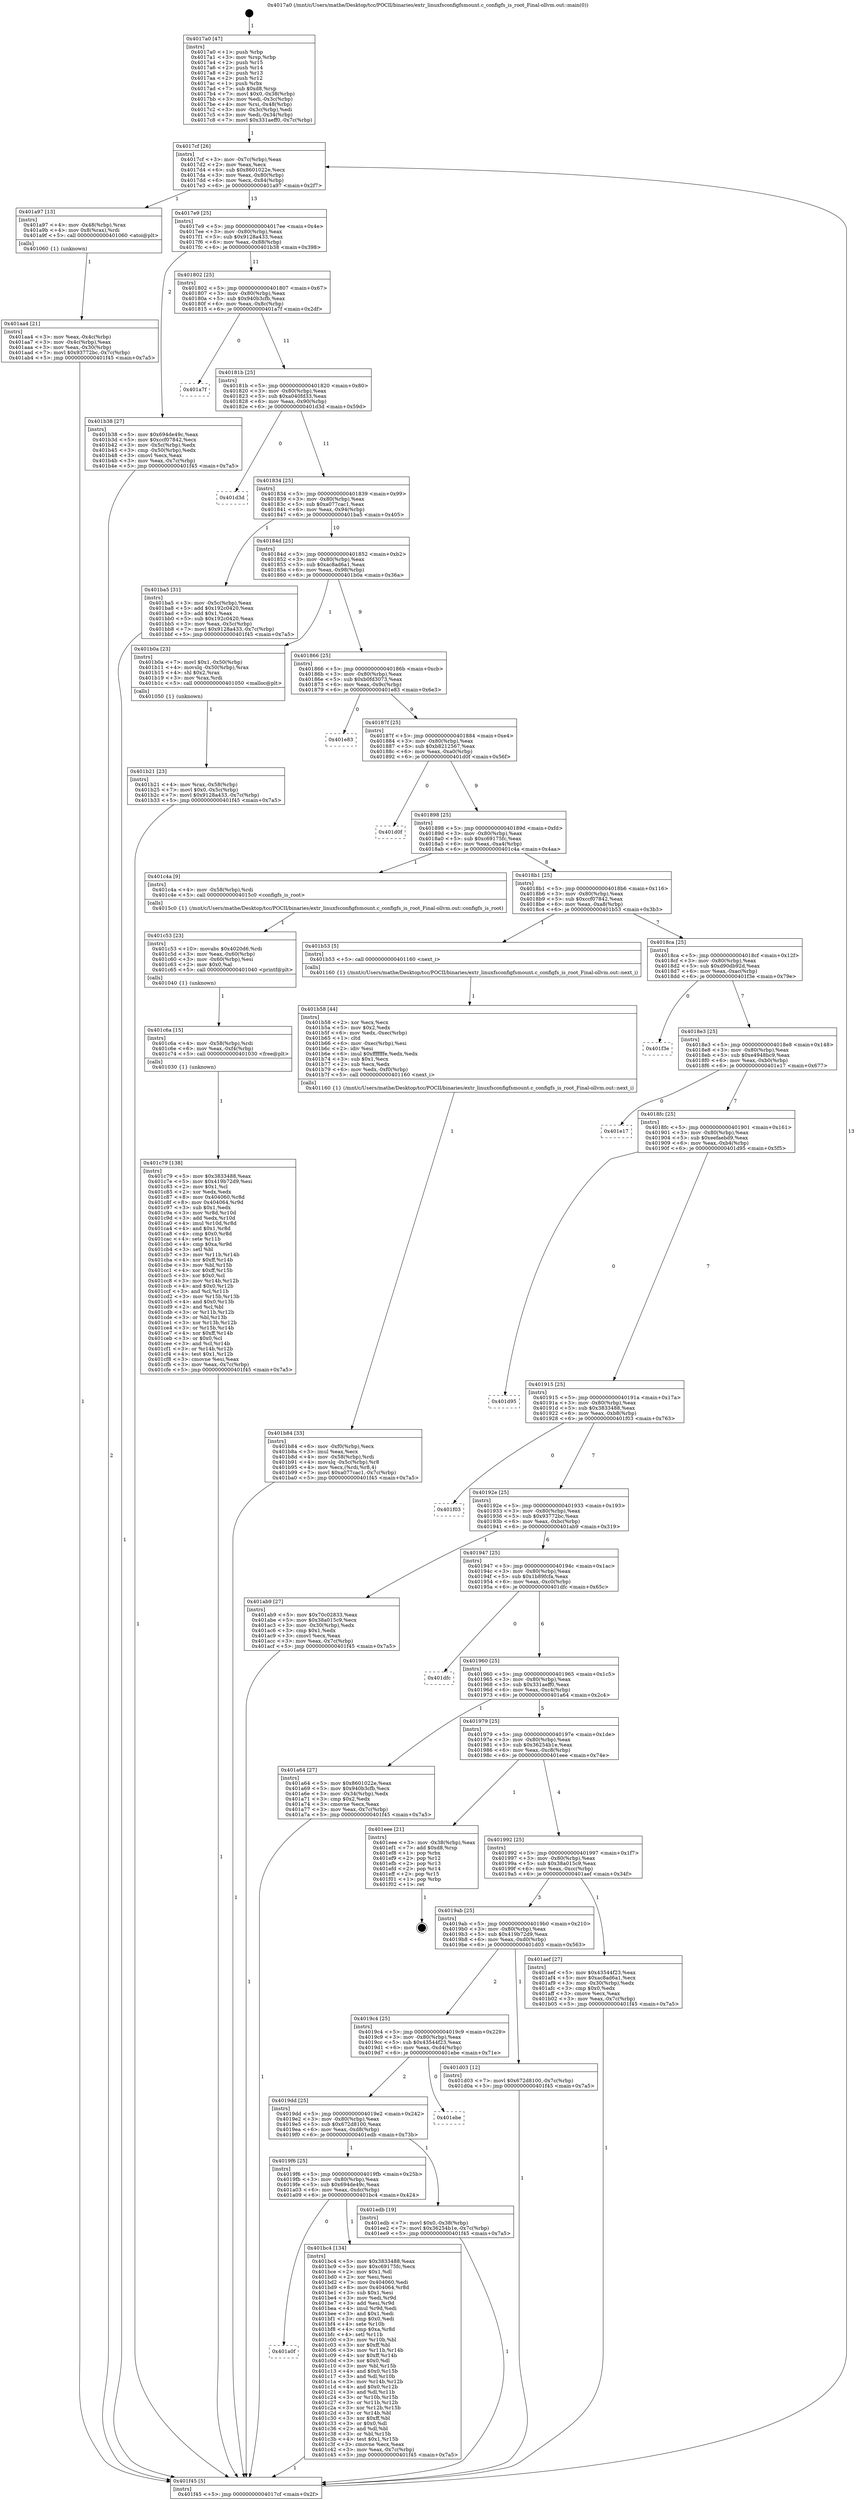 digraph "0x4017a0" {
  label = "0x4017a0 (/mnt/c/Users/mathe/Desktop/tcc/POCII/binaries/extr_linuxfsconfigfsmount.c_configfs_is_root_Final-ollvm.out::main(0))"
  labelloc = "t"
  node[shape=record]

  Entry [label="",width=0.3,height=0.3,shape=circle,fillcolor=black,style=filled]
  "0x4017cf" [label="{
     0x4017cf [26]\l
     | [instrs]\l
     &nbsp;&nbsp;0x4017cf \<+3\>: mov -0x7c(%rbp),%eax\l
     &nbsp;&nbsp;0x4017d2 \<+2\>: mov %eax,%ecx\l
     &nbsp;&nbsp;0x4017d4 \<+6\>: sub $0x8601022e,%ecx\l
     &nbsp;&nbsp;0x4017da \<+3\>: mov %eax,-0x80(%rbp)\l
     &nbsp;&nbsp;0x4017dd \<+6\>: mov %ecx,-0x84(%rbp)\l
     &nbsp;&nbsp;0x4017e3 \<+6\>: je 0000000000401a97 \<main+0x2f7\>\l
  }"]
  "0x401a97" [label="{
     0x401a97 [13]\l
     | [instrs]\l
     &nbsp;&nbsp;0x401a97 \<+4\>: mov -0x48(%rbp),%rax\l
     &nbsp;&nbsp;0x401a9b \<+4\>: mov 0x8(%rax),%rdi\l
     &nbsp;&nbsp;0x401a9f \<+5\>: call 0000000000401060 \<atoi@plt\>\l
     | [calls]\l
     &nbsp;&nbsp;0x401060 \{1\} (unknown)\l
  }"]
  "0x4017e9" [label="{
     0x4017e9 [25]\l
     | [instrs]\l
     &nbsp;&nbsp;0x4017e9 \<+5\>: jmp 00000000004017ee \<main+0x4e\>\l
     &nbsp;&nbsp;0x4017ee \<+3\>: mov -0x80(%rbp),%eax\l
     &nbsp;&nbsp;0x4017f1 \<+5\>: sub $0x9128a433,%eax\l
     &nbsp;&nbsp;0x4017f6 \<+6\>: mov %eax,-0x88(%rbp)\l
     &nbsp;&nbsp;0x4017fc \<+6\>: je 0000000000401b38 \<main+0x398\>\l
  }"]
  Exit [label="",width=0.3,height=0.3,shape=circle,fillcolor=black,style=filled,peripheries=2]
  "0x401b38" [label="{
     0x401b38 [27]\l
     | [instrs]\l
     &nbsp;&nbsp;0x401b38 \<+5\>: mov $0x694de49c,%eax\l
     &nbsp;&nbsp;0x401b3d \<+5\>: mov $0xccf07842,%ecx\l
     &nbsp;&nbsp;0x401b42 \<+3\>: mov -0x5c(%rbp),%edx\l
     &nbsp;&nbsp;0x401b45 \<+3\>: cmp -0x50(%rbp),%edx\l
     &nbsp;&nbsp;0x401b48 \<+3\>: cmovl %ecx,%eax\l
     &nbsp;&nbsp;0x401b4b \<+3\>: mov %eax,-0x7c(%rbp)\l
     &nbsp;&nbsp;0x401b4e \<+5\>: jmp 0000000000401f45 \<main+0x7a5\>\l
  }"]
  "0x401802" [label="{
     0x401802 [25]\l
     | [instrs]\l
     &nbsp;&nbsp;0x401802 \<+5\>: jmp 0000000000401807 \<main+0x67\>\l
     &nbsp;&nbsp;0x401807 \<+3\>: mov -0x80(%rbp),%eax\l
     &nbsp;&nbsp;0x40180a \<+5\>: sub $0x940b3cfb,%eax\l
     &nbsp;&nbsp;0x40180f \<+6\>: mov %eax,-0x8c(%rbp)\l
     &nbsp;&nbsp;0x401815 \<+6\>: je 0000000000401a7f \<main+0x2df\>\l
  }"]
  "0x401c79" [label="{
     0x401c79 [138]\l
     | [instrs]\l
     &nbsp;&nbsp;0x401c79 \<+5\>: mov $0x3833488,%eax\l
     &nbsp;&nbsp;0x401c7e \<+5\>: mov $0x419b72d9,%esi\l
     &nbsp;&nbsp;0x401c83 \<+2\>: mov $0x1,%cl\l
     &nbsp;&nbsp;0x401c85 \<+2\>: xor %edx,%edx\l
     &nbsp;&nbsp;0x401c87 \<+8\>: mov 0x404060,%r8d\l
     &nbsp;&nbsp;0x401c8f \<+8\>: mov 0x404064,%r9d\l
     &nbsp;&nbsp;0x401c97 \<+3\>: sub $0x1,%edx\l
     &nbsp;&nbsp;0x401c9a \<+3\>: mov %r8d,%r10d\l
     &nbsp;&nbsp;0x401c9d \<+3\>: add %edx,%r10d\l
     &nbsp;&nbsp;0x401ca0 \<+4\>: imul %r10d,%r8d\l
     &nbsp;&nbsp;0x401ca4 \<+4\>: and $0x1,%r8d\l
     &nbsp;&nbsp;0x401ca8 \<+4\>: cmp $0x0,%r8d\l
     &nbsp;&nbsp;0x401cac \<+4\>: sete %r11b\l
     &nbsp;&nbsp;0x401cb0 \<+4\>: cmp $0xa,%r9d\l
     &nbsp;&nbsp;0x401cb4 \<+3\>: setl %bl\l
     &nbsp;&nbsp;0x401cb7 \<+3\>: mov %r11b,%r14b\l
     &nbsp;&nbsp;0x401cba \<+4\>: xor $0xff,%r14b\l
     &nbsp;&nbsp;0x401cbe \<+3\>: mov %bl,%r15b\l
     &nbsp;&nbsp;0x401cc1 \<+4\>: xor $0xff,%r15b\l
     &nbsp;&nbsp;0x401cc5 \<+3\>: xor $0x0,%cl\l
     &nbsp;&nbsp;0x401cc8 \<+3\>: mov %r14b,%r12b\l
     &nbsp;&nbsp;0x401ccb \<+4\>: and $0x0,%r12b\l
     &nbsp;&nbsp;0x401ccf \<+3\>: and %cl,%r11b\l
     &nbsp;&nbsp;0x401cd2 \<+3\>: mov %r15b,%r13b\l
     &nbsp;&nbsp;0x401cd5 \<+4\>: and $0x0,%r13b\l
     &nbsp;&nbsp;0x401cd9 \<+2\>: and %cl,%bl\l
     &nbsp;&nbsp;0x401cdb \<+3\>: or %r11b,%r12b\l
     &nbsp;&nbsp;0x401cde \<+3\>: or %bl,%r13b\l
     &nbsp;&nbsp;0x401ce1 \<+3\>: xor %r13b,%r12b\l
     &nbsp;&nbsp;0x401ce4 \<+3\>: or %r15b,%r14b\l
     &nbsp;&nbsp;0x401ce7 \<+4\>: xor $0xff,%r14b\l
     &nbsp;&nbsp;0x401ceb \<+3\>: or $0x0,%cl\l
     &nbsp;&nbsp;0x401cee \<+3\>: and %cl,%r14b\l
     &nbsp;&nbsp;0x401cf1 \<+3\>: or %r14b,%r12b\l
     &nbsp;&nbsp;0x401cf4 \<+4\>: test $0x1,%r12b\l
     &nbsp;&nbsp;0x401cf8 \<+3\>: cmovne %esi,%eax\l
     &nbsp;&nbsp;0x401cfb \<+3\>: mov %eax,-0x7c(%rbp)\l
     &nbsp;&nbsp;0x401cfe \<+5\>: jmp 0000000000401f45 \<main+0x7a5\>\l
  }"]
  "0x401a7f" [label="{
     0x401a7f\l
  }", style=dashed]
  "0x40181b" [label="{
     0x40181b [25]\l
     | [instrs]\l
     &nbsp;&nbsp;0x40181b \<+5\>: jmp 0000000000401820 \<main+0x80\>\l
     &nbsp;&nbsp;0x401820 \<+3\>: mov -0x80(%rbp),%eax\l
     &nbsp;&nbsp;0x401823 \<+5\>: sub $0xa040fd33,%eax\l
     &nbsp;&nbsp;0x401828 \<+6\>: mov %eax,-0x90(%rbp)\l
     &nbsp;&nbsp;0x40182e \<+6\>: je 0000000000401d3d \<main+0x59d\>\l
  }"]
  "0x401c6a" [label="{
     0x401c6a [15]\l
     | [instrs]\l
     &nbsp;&nbsp;0x401c6a \<+4\>: mov -0x58(%rbp),%rdi\l
     &nbsp;&nbsp;0x401c6e \<+6\>: mov %eax,-0xf4(%rbp)\l
     &nbsp;&nbsp;0x401c74 \<+5\>: call 0000000000401030 \<free@plt\>\l
     | [calls]\l
     &nbsp;&nbsp;0x401030 \{1\} (unknown)\l
  }"]
  "0x401d3d" [label="{
     0x401d3d\l
  }", style=dashed]
  "0x401834" [label="{
     0x401834 [25]\l
     | [instrs]\l
     &nbsp;&nbsp;0x401834 \<+5\>: jmp 0000000000401839 \<main+0x99\>\l
     &nbsp;&nbsp;0x401839 \<+3\>: mov -0x80(%rbp),%eax\l
     &nbsp;&nbsp;0x40183c \<+5\>: sub $0xa077cac1,%eax\l
     &nbsp;&nbsp;0x401841 \<+6\>: mov %eax,-0x94(%rbp)\l
     &nbsp;&nbsp;0x401847 \<+6\>: je 0000000000401ba5 \<main+0x405\>\l
  }"]
  "0x401c53" [label="{
     0x401c53 [23]\l
     | [instrs]\l
     &nbsp;&nbsp;0x401c53 \<+10\>: movabs $0x4020d6,%rdi\l
     &nbsp;&nbsp;0x401c5d \<+3\>: mov %eax,-0x60(%rbp)\l
     &nbsp;&nbsp;0x401c60 \<+3\>: mov -0x60(%rbp),%esi\l
     &nbsp;&nbsp;0x401c63 \<+2\>: mov $0x0,%al\l
     &nbsp;&nbsp;0x401c65 \<+5\>: call 0000000000401040 \<printf@plt\>\l
     | [calls]\l
     &nbsp;&nbsp;0x401040 \{1\} (unknown)\l
  }"]
  "0x401ba5" [label="{
     0x401ba5 [31]\l
     | [instrs]\l
     &nbsp;&nbsp;0x401ba5 \<+3\>: mov -0x5c(%rbp),%eax\l
     &nbsp;&nbsp;0x401ba8 \<+5\>: add $0x192c0420,%eax\l
     &nbsp;&nbsp;0x401bad \<+3\>: add $0x1,%eax\l
     &nbsp;&nbsp;0x401bb0 \<+5\>: sub $0x192c0420,%eax\l
     &nbsp;&nbsp;0x401bb5 \<+3\>: mov %eax,-0x5c(%rbp)\l
     &nbsp;&nbsp;0x401bb8 \<+7\>: movl $0x9128a433,-0x7c(%rbp)\l
     &nbsp;&nbsp;0x401bbf \<+5\>: jmp 0000000000401f45 \<main+0x7a5\>\l
  }"]
  "0x40184d" [label="{
     0x40184d [25]\l
     | [instrs]\l
     &nbsp;&nbsp;0x40184d \<+5\>: jmp 0000000000401852 \<main+0xb2\>\l
     &nbsp;&nbsp;0x401852 \<+3\>: mov -0x80(%rbp),%eax\l
     &nbsp;&nbsp;0x401855 \<+5\>: sub $0xac8ad6a1,%eax\l
     &nbsp;&nbsp;0x40185a \<+6\>: mov %eax,-0x98(%rbp)\l
     &nbsp;&nbsp;0x401860 \<+6\>: je 0000000000401b0a \<main+0x36a\>\l
  }"]
  "0x401a0f" [label="{
     0x401a0f\l
  }", style=dashed]
  "0x401b0a" [label="{
     0x401b0a [23]\l
     | [instrs]\l
     &nbsp;&nbsp;0x401b0a \<+7\>: movl $0x1,-0x50(%rbp)\l
     &nbsp;&nbsp;0x401b11 \<+4\>: movslq -0x50(%rbp),%rax\l
     &nbsp;&nbsp;0x401b15 \<+4\>: shl $0x2,%rax\l
     &nbsp;&nbsp;0x401b19 \<+3\>: mov %rax,%rdi\l
     &nbsp;&nbsp;0x401b1c \<+5\>: call 0000000000401050 \<malloc@plt\>\l
     | [calls]\l
     &nbsp;&nbsp;0x401050 \{1\} (unknown)\l
  }"]
  "0x401866" [label="{
     0x401866 [25]\l
     | [instrs]\l
     &nbsp;&nbsp;0x401866 \<+5\>: jmp 000000000040186b \<main+0xcb\>\l
     &nbsp;&nbsp;0x40186b \<+3\>: mov -0x80(%rbp),%eax\l
     &nbsp;&nbsp;0x40186e \<+5\>: sub $0xb0fd3073,%eax\l
     &nbsp;&nbsp;0x401873 \<+6\>: mov %eax,-0x9c(%rbp)\l
     &nbsp;&nbsp;0x401879 \<+6\>: je 0000000000401e83 \<main+0x6e3\>\l
  }"]
  "0x401bc4" [label="{
     0x401bc4 [134]\l
     | [instrs]\l
     &nbsp;&nbsp;0x401bc4 \<+5\>: mov $0x3833488,%eax\l
     &nbsp;&nbsp;0x401bc9 \<+5\>: mov $0xc69175fc,%ecx\l
     &nbsp;&nbsp;0x401bce \<+2\>: mov $0x1,%dl\l
     &nbsp;&nbsp;0x401bd0 \<+2\>: xor %esi,%esi\l
     &nbsp;&nbsp;0x401bd2 \<+7\>: mov 0x404060,%edi\l
     &nbsp;&nbsp;0x401bd9 \<+8\>: mov 0x404064,%r8d\l
     &nbsp;&nbsp;0x401be1 \<+3\>: sub $0x1,%esi\l
     &nbsp;&nbsp;0x401be4 \<+3\>: mov %edi,%r9d\l
     &nbsp;&nbsp;0x401be7 \<+3\>: add %esi,%r9d\l
     &nbsp;&nbsp;0x401bea \<+4\>: imul %r9d,%edi\l
     &nbsp;&nbsp;0x401bee \<+3\>: and $0x1,%edi\l
     &nbsp;&nbsp;0x401bf1 \<+3\>: cmp $0x0,%edi\l
     &nbsp;&nbsp;0x401bf4 \<+4\>: sete %r10b\l
     &nbsp;&nbsp;0x401bf8 \<+4\>: cmp $0xa,%r8d\l
     &nbsp;&nbsp;0x401bfc \<+4\>: setl %r11b\l
     &nbsp;&nbsp;0x401c00 \<+3\>: mov %r10b,%bl\l
     &nbsp;&nbsp;0x401c03 \<+3\>: xor $0xff,%bl\l
     &nbsp;&nbsp;0x401c06 \<+3\>: mov %r11b,%r14b\l
     &nbsp;&nbsp;0x401c09 \<+4\>: xor $0xff,%r14b\l
     &nbsp;&nbsp;0x401c0d \<+3\>: xor $0x0,%dl\l
     &nbsp;&nbsp;0x401c10 \<+3\>: mov %bl,%r15b\l
     &nbsp;&nbsp;0x401c13 \<+4\>: and $0x0,%r15b\l
     &nbsp;&nbsp;0x401c17 \<+3\>: and %dl,%r10b\l
     &nbsp;&nbsp;0x401c1a \<+3\>: mov %r14b,%r12b\l
     &nbsp;&nbsp;0x401c1d \<+4\>: and $0x0,%r12b\l
     &nbsp;&nbsp;0x401c21 \<+3\>: and %dl,%r11b\l
     &nbsp;&nbsp;0x401c24 \<+3\>: or %r10b,%r15b\l
     &nbsp;&nbsp;0x401c27 \<+3\>: or %r11b,%r12b\l
     &nbsp;&nbsp;0x401c2a \<+3\>: xor %r12b,%r15b\l
     &nbsp;&nbsp;0x401c2d \<+3\>: or %r14b,%bl\l
     &nbsp;&nbsp;0x401c30 \<+3\>: xor $0xff,%bl\l
     &nbsp;&nbsp;0x401c33 \<+3\>: or $0x0,%dl\l
     &nbsp;&nbsp;0x401c36 \<+2\>: and %dl,%bl\l
     &nbsp;&nbsp;0x401c38 \<+3\>: or %bl,%r15b\l
     &nbsp;&nbsp;0x401c3b \<+4\>: test $0x1,%r15b\l
     &nbsp;&nbsp;0x401c3f \<+3\>: cmovne %ecx,%eax\l
     &nbsp;&nbsp;0x401c42 \<+3\>: mov %eax,-0x7c(%rbp)\l
     &nbsp;&nbsp;0x401c45 \<+5\>: jmp 0000000000401f45 \<main+0x7a5\>\l
  }"]
  "0x401e83" [label="{
     0x401e83\l
  }", style=dashed]
  "0x40187f" [label="{
     0x40187f [25]\l
     | [instrs]\l
     &nbsp;&nbsp;0x40187f \<+5\>: jmp 0000000000401884 \<main+0xe4\>\l
     &nbsp;&nbsp;0x401884 \<+3\>: mov -0x80(%rbp),%eax\l
     &nbsp;&nbsp;0x401887 \<+5\>: sub $0xb8212567,%eax\l
     &nbsp;&nbsp;0x40188c \<+6\>: mov %eax,-0xa0(%rbp)\l
     &nbsp;&nbsp;0x401892 \<+6\>: je 0000000000401d0f \<main+0x56f\>\l
  }"]
  "0x4019f6" [label="{
     0x4019f6 [25]\l
     | [instrs]\l
     &nbsp;&nbsp;0x4019f6 \<+5\>: jmp 00000000004019fb \<main+0x25b\>\l
     &nbsp;&nbsp;0x4019fb \<+3\>: mov -0x80(%rbp),%eax\l
     &nbsp;&nbsp;0x4019fe \<+5\>: sub $0x694de49c,%eax\l
     &nbsp;&nbsp;0x401a03 \<+6\>: mov %eax,-0xdc(%rbp)\l
     &nbsp;&nbsp;0x401a09 \<+6\>: je 0000000000401bc4 \<main+0x424\>\l
  }"]
  "0x401d0f" [label="{
     0x401d0f\l
  }", style=dashed]
  "0x401898" [label="{
     0x401898 [25]\l
     | [instrs]\l
     &nbsp;&nbsp;0x401898 \<+5\>: jmp 000000000040189d \<main+0xfd\>\l
     &nbsp;&nbsp;0x40189d \<+3\>: mov -0x80(%rbp),%eax\l
     &nbsp;&nbsp;0x4018a0 \<+5\>: sub $0xc69175fc,%eax\l
     &nbsp;&nbsp;0x4018a5 \<+6\>: mov %eax,-0xa4(%rbp)\l
     &nbsp;&nbsp;0x4018ab \<+6\>: je 0000000000401c4a \<main+0x4aa\>\l
  }"]
  "0x401edb" [label="{
     0x401edb [19]\l
     | [instrs]\l
     &nbsp;&nbsp;0x401edb \<+7\>: movl $0x0,-0x38(%rbp)\l
     &nbsp;&nbsp;0x401ee2 \<+7\>: movl $0x36254b1e,-0x7c(%rbp)\l
     &nbsp;&nbsp;0x401ee9 \<+5\>: jmp 0000000000401f45 \<main+0x7a5\>\l
  }"]
  "0x401c4a" [label="{
     0x401c4a [9]\l
     | [instrs]\l
     &nbsp;&nbsp;0x401c4a \<+4\>: mov -0x58(%rbp),%rdi\l
     &nbsp;&nbsp;0x401c4e \<+5\>: call 00000000004015c0 \<configfs_is_root\>\l
     | [calls]\l
     &nbsp;&nbsp;0x4015c0 \{1\} (/mnt/c/Users/mathe/Desktop/tcc/POCII/binaries/extr_linuxfsconfigfsmount.c_configfs_is_root_Final-ollvm.out::configfs_is_root)\l
  }"]
  "0x4018b1" [label="{
     0x4018b1 [25]\l
     | [instrs]\l
     &nbsp;&nbsp;0x4018b1 \<+5\>: jmp 00000000004018b6 \<main+0x116\>\l
     &nbsp;&nbsp;0x4018b6 \<+3\>: mov -0x80(%rbp),%eax\l
     &nbsp;&nbsp;0x4018b9 \<+5\>: sub $0xccf07842,%eax\l
     &nbsp;&nbsp;0x4018be \<+6\>: mov %eax,-0xa8(%rbp)\l
     &nbsp;&nbsp;0x4018c4 \<+6\>: je 0000000000401b53 \<main+0x3b3\>\l
  }"]
  "0x4019dd" [label="{
     0x4019dd [25]\l
     | [instrs]\l
     &nbsp;&nbsp;0x4019dd \<+5\>: jmp 00000000004019e2 \<main+0x242\>\l
     &nbsp;&nbsp;0x4019e2 \<+3\>: mov -0x80(%rbp),%eax\l
     &nbsp;&nbsp;0x4019e5 \<+5\>: sub $0x672d8100,%eax\l
     &nbsp;&nbsp;0x4019ea \<+6\>: mov %eax,-0xd8(%rbp)\l
     &nbsp;&nbsp;0x4019f0 \<+6\>: je 0000000000401edb \<main+0x73b\>\l
  }"]
  "0x401b53" [label="{
     0x401b53 [5]\l
     | [instrs]\l
     &nbsp;&nbsp;0x401b53 \<+5\>: call 0000000000401160 \<next_i\>\l
     | [calls]\l
     &nbsp;&nbsp;0x401160 \{1\} (/mnt/c/Users/mathe/Desktop/tcc/POCII/binaries/extr_linuxfsconfigfsmount.c_configfs_is_root_Final-ollvm.out::next_i)\l
  }"]
  "0x4018ca" [label="{
     0x4018ca [25]\l
     | [instrs]\l
     &nbsp;&nbsp;0x4018ca \<+5\>: jmp 00000000004018cf \<main+0x12f\>\l
     &nbsp;&nbsp;0x4018cf \<+3\>: mov -0x80(%rbp),%eax\l
     &nbsp;&nbsp;0x4018d2 \<+5\>: sub $0xd90db92d,%eax\l
     &nbsp;&nbsp;0x4018d7 \<+6\>: mov %eax,-0xac(%rbp)\l
     &nbsp;&nbsp;0x4018dd \<+6\>: je 0000000000401f3e \<main+0x79e\>\l
  }"]
  "0x401ebe" [label="{
     0x401ebe\l
  }", style=dashed]
  "0x401f3e" [label="{
     0x401f3e\l
  }", style=dashed]
  "0x4018e3" [label="{
     0x4018e3 [25]\l
     | [instrs]\l
     &nbsp;&nbsp;0x4018e3 \<+5\>: jmp 00000000004018e8 \<main+0x148\>\l
     &nbsp;&nbsp;0x4018e8 \<+3\>: mov -0x80(%rbp),%eax\l
     &nbsp;&nbsp;0x4018eb \<+5\>: sub $0xe4948bc9,%eax\l
     &nbsp;&nbsp;0x4018f0 \<+6\>: mov %eax,-0xb0(%rbp)\l
     &nbsp;&nbsp;0x4018f6 \<+6\>: je 0000000000401e17 \<main+0x677\>\l
  }"]
  "0x4019c4" [label="{
     0x4019c4 [25]\l
     | [instrs]\l
     &nbsp;&nbsp;0x4019c4 \<+5\>: jmp 00000000004019c9 \<main+0x229\>\l
     &nbsp;&nbsp;0x4019c9 \<+3\>: mov -0x80(%rbp),%eax\l
     &nbsp;&nbsp;0x4019cc \<+5\>: sub $0x43544f23,%eax\l
     &nbsp;&nbsp;0x4019d1 \<+6\>: mov %eax,-0xd4(%rbp)\l
     &nbsp;&nbsp;0x4019d7 \<+6\>: je 0000000000401ebe \<main+0x71e\>\l
  }"]
  "0x401e17" [label="{
     0x401e17\l
  }", style=dashed]
  "0x4018fc" [label="{
     0x4018fc [25]\l
     | [instrs]\l
     &nbsp;&nbsp;0x4018fc \<+5\>: jmp 0000000000401901 \<main+0x161\>\l
     &nbsp;&nbsp;0x401901 \<+3\>: mov -0x80(%rbp),%eax\l
     &nbsp;&nbsp;0x401904 \<+5\>: sub $0xeefaebd9,%eax\l
     &nbsp;&nbsp;0x401909 \<+6\>: mov %eax,-0xb4(%rbp)\l
     &nbsp;&nbsp;0x40190f \<+6\>: je 0000000000401d95 \<main+0x5f5\>\l
  }"]
  "0x401d03" [label="{
     0x401d03 [12]\l
     | [instrs]\l
     &nbsp;&nbsp;0x401d03 \<+7\>: movl $0x672d8100,-0x7c(%rbp)\l
     &nbsp;&nbsp;0x401d0a \<+5\>: jmp 0000000000401f45 \<main+0x7a5\>\l
  }"]
  "0x401d95" [label="{
     0x401d95\l
  }", style=dashed]
  "0x401915" [label="{
     0x401915 [25]\l
     | [instrs]\l
     &nbsp;&nbsp;0x401915 \<+5\>: jmp 000000000040191a \<main+0x17a\>\l
     &nbsp;&nbsp;0x40191a \<+3\>: mov -0x80(%rbp),%eax\l
     &nbsp;&nbsp;0x40191d \<+5\>: sub $0x3833488,%eax\l
     &nbsp;&nbsp;0x401922 \<+6\>: mov %eax,-0xb8(%rbp)\l
     &nbsp;&nbsp;0x401928 \<+6\>: je 0000000000401f03 \<main+0x763\>\l
  }"]
  "0x401b84" [label="{
     0x401b84 [33]\l
     | [instrs]\l
     &nbsp;&nbsp;0x401b84 \<+6\>: mov -0xf0(%rbp),%ecx\l
     &nbsp;&nbsp;0x401b8a \<+3\>: imul %eax,%ecx\l
     &nbsp;&nbsp;0x401b8d \<+4\>: mov -0x58(%rbp),%rdi\l
     &nbsp;&nbsp;0x401b91 \<+4\>: movslq -0x5c(%rbp),%r8\l
     &nbsp;&nbsp;0x401b95 \<+4\>: mov %ecx,(%rdi,%r8,4)\l
     &nbsp;&nbsp;0x401b99 \<+7\>: movl $0xa077cac1,-0x7c(%rbp)\l
     &nbsp;&nbsp;0x401ba0 \<+5\>: jmp 0000000000401f45 \<main+0x7a5\>\l
  }"]
  "0x401f03" [label="{
     0x401f03\l
  }", style=dashed]
  "0x40192e" [label="{
     0x40192e [25]\l
     | [instrs]\l
     &nbsp;&nbsp;0x40192e \<+5\>: jmp 0000000000401933 \<main+0x193\>\l
     &nbsp;&nbsp;0x401933 \<+3\>: mov -0x80(%rbp),%eax\l
     &nbsp;&nbsp;0x401936 \<+5\>: sub $0x93772bc,%eax\l
     &nbsp;&nbsp;0x40193b \<+6\>: mov %eax,-0xbc(%rbp)\l
     &nbsp;&nbsp;0x401941 \<+6\>: je 0000000000401ab9 \<main+0x319\>\l
  }"]
  "0x401b58" [label="{
     0x401b58 [44]\l
     | [instrs]\l
     &nbsp;&nbsp;0x401b58 \<+2\>: xor %ecx,%ecx\l
     &nbsp;&nbsp;0x401b5a \<+5\>: mov $0x2,%edx\l
     &nbsp;&nbsp;0x401b5f \<+6\>: mov %edx,-0xec(%rbp)\l
     &nbsp;&nbsp;0x401b65 \<+1\>: cltd\l
     &nbsp;&nbsp;0x401b66 \<+6\>: mov -0xec(%rbp),%esi\l
     &nbsp;&nbsp;0x401b6c \<+2\>: idiv %esi\l
     &nbsp;&nbsp;0x401b6e \<+6\>: imul $0xfffffffe,%edx,%edx\l
     &nbsp;&nbsp;0x401b74 \<+3\>: sub $0x1,%ecx\l
     &nbsp;&nbsp;0x401b77 \<+2\>: sub %ecx,%edx\l
     &nbsp;&nbsp;0x401b79 \<+6\>: mov %edx,-0xf0(%rbp)\l
     &nbsp;&nbsp;0x401b7f \<+5\>: call 0000000000401160 \<next_i\>\l
     | [calls]\l
     &nbsp;&nbsp;0x401160 \{1\} (/mnt/c/Users/mathe/Desktop/tcc/POCII/binaries/extr_linuxfsconfigfsmount.c_configfs_is_root_Final-ollvm.out::next_i)\l
  }"]
  "0x401ab9" [label="{
     0x401ab9 [27]\l
     | [instrs]\l
     &nbsp;&nbsp;0x401ab9 \<+5\>: mov $0x70c02833,%eax\l
     &nbsp;&nbsp;0x401abe \<+5\>: mov $0x38a015c9,%ecx\l
     &nbsp;&nbsp;0x401ac3 \<+3\>: mov -0x30(%rbp),%edx\l
     &nbsp;&nbsp;0x401ac6 \<+3\>: cmp $0x1,%edx\l
     &nbsp;&nbsp;0x401ac9 \<+3\>: cmovl %ecx,%eax\l
     &nbsp;&nbsp;0x401acc \<+3\>: mov %eax,-0x7c(%rbp)\l
     &nbsp;&nbsp;0x401acf \<+5\>: jmp 0000000000401f45 \<main+0x7a5\>\l
  }"]
  "0x401947" [label="{
     0x401947 [25]\l
     | [instrs]\l
     &nbsp;&nbsp;0x401947 \<+5\>: jmp 000000000040194c \<main+0x1ac\>\l
     &nbsp;&nbsp;0x40194c \<+3\>: mov -0x80(%rbp),%eax\l
     &nbsp;&nbsp;0x40194f \<+5\>: sub $0x1b89fcfa,%eax\l
     &nbsp;&nbsp;0x401954 \<+6\>: mov %eax,-0xc0(%rbp)\l
     &nbsp;&nbsp;0x40195a \<+6\>: je 0000000000401dfc \<main+0x65c\>\l
  }"]
  "0x401b21" [label="{
     0x401b21 [23]\l
     | [instrs]\l
     &nbsp;&nbsp;0x401b21 \<+4\>: mov %rax,-0x58(%rbp)\l
     &nbsp;&nbsp;0x401b25 \<+7\>: movl $0x0,-0x5c(%rbp)\l
     &nbsp;&nbsp;0x401b2c \<+7\>: movl $0x9128a433,-0x7c(%rbp)\l
     &nbsp;&nbsp;0x401b33 \<+5\>: jmp 0000000000401f45 \<main+0x7a5\>\l
  }"]
  "0x401dfc" [label="{
     0x401dfc\l
  }", style=dashed]
  "0x401960" [label="{
     0x401960 [25]\l
     | [instrs]\l
     &nbsp;&nbsp;0x401960 \<+5\>: jmp 0000000000401965 \<main+0x1c5\>\l
     &nbsp;&nbsp;0x401965 \<+3\>: mov -0x80(%rbp),%eax\l
     &nbsp;&nbsp;0x401968 \<+5\>: sub $0x331aeff0,%eax\l
     &nbsp;&nbsp;0x40196d \<+6\>: mov %eax,-0xc4(%rbp)\l
     &nbsp;&nbsp;0x401973 \<+6\>: je 0000000000401a64 \<main+0x2c4\>\l
  }"]
  "0x4019ab" [label="{
     0x4019ab [25]\l
     | [instrs]\l
     &nbsp;&nbsp;0x4019ab \<+5\>: jmp 00000000004019b0 \<main+0x210\>\l
     &nbsp;&nbsp;0x4019b0 \<+3\>: mov -0x80(%rbp),%eax\l
     &nbsp;&nbsp;0x4019b3 \<+5\>: sub $0x419b72d9,%eax\l
     &nbsp;&nbsp;0x4019b8 \<+6\>: mov %eax,-0xd0(%rbp)\l
     &nbsp;&nbsp;0x4019be \<+6\>: je 0000000000401d03 \<main+0x563\>\l
  }"]
  "0x401a64" [label="{
     0x401a64 [27]\l
     | [instrs]\l
     &nbsp;&nbsp;0x401a64 \<+5\>: mov $0x8601022e,%eax\l
     &nbsp;&nbsp;0x401a69 \<+5\>: mov $0x940b3cfb,%ecx\l
     &nbsp;&nbsp;0x401a6e \<+3\>: mov -0x34(%rbp),%edx\l
     &nbsp;&nbsp;0x401a71 \<+3\>: cmp $0x2,%edx\l
     &nbsp;&nbsp;0x401a74 \<+3\>: cmovne %ecx,%eax\l
     &nbsp;&nbsp;0x401a77 \<+3\>: mov %eax,-0x7c(%rbp)\l
     &nbsp;&nbsp;0x401a7a \<+5\>: jmp 0000000000401f45 \<main+0x7a5\>\l
  }"]
  "0x401979" [label="{
     0x401979 [25]\l
     | [instrs]\l
     &nbsp;&nbsp;0x401979 \<+5\>: jmp 000000000040197e \<main+0x1de\>\l
     &nbsp;&nbsp;0x40197e \<+3\>: mov -0x80(%rbp),%eax\l
     &nbsp;&nbsp;0x401981 \<+5\>: sub $0x36254b1e,%eax\l
     &nbsp;&nbsp;0x401986 \<+6\>: mov %eax,-0xc8(%rbp)\l
     &nbsp;&nbsp;0x40198c \<+6\>: je 0000000000401eee \<main+0x74e\>\l
  }"]
  "0x401f45" [label="{
     0x401f45 [5]\l
     | [instrs]\l
     &nbsp;&nbsp;0x401f45 \<+5\>: jmp 00000000004017cf \<main+0x2f\>\l
  }"]
  "0x4017a0" [label="{
     0x4017a0 [47]\l
     | [instrs]\l
     &nbsp;&nbsp;0x4017a0 \<+1\>: push %rbp\l
     &nbsp;&nbsp;0x4017a1 \<+3\>: mov %rsp,%rbp\l
     &nbsp;&nbsp;0x4017a4 \<+2\>: push %r15\l
     &nbsp;&nbsp;0x4017a6 \<+2\>: push %r14\l
     &nbsp;&nbsp;0x4017a8 \<+2\>: push %r13\l
     &nbsp;&nbsp;0x4017aa \<+2\>: push %r12\l
     &nbsp;&nbsp;0x4017ac \<+1\>: push %rbx\l
     &nbsp;&nbsp;0x4017ad \<+7\>: sub $0xd8,%rsp\l
     &nbsp;&nbsp;0x4017b4 \<+7\>: movl $0x0,-0x38(%rbp)\l
     &nbsp;&nbsp;0x4017bb \<+3\>: mov %edi,-0x3c(%rbp)\l
     &nbsp;&nbsp;0x4017be \<+4\>: mov %rsi,-0x48(%rbp)\l
     &nbsp;&nbsp;0x4017c2 \<+3\>: mov -0x3c(%rbp),%edi\l
     &nbsp;&nbsp;0x4017c5 \<+3\>: mov %edi,-0x34(%rbp)\l
     &nbsp;&nbsp;0x4017c8 \<+7\>: movl $0x331aeff0,-0x7c(%rbp)\l
  }"]
  "0x401aa4" [label="{
     0x401aa4 [21]\l
     | [instrs]\l
     &nbsp;&nbsp;0x401aa4 \<+3\>: mov %eax,-0x4c(%rbp)\l
     &nbsp;&nbsp;0x401aa7 \<+3\>: mov -0x4c(%rbp),%eax\l
     &nbsp;&nbsp;0x401aaa \<+3\>: mov %eax,-0x30(%rbp)\l
     &nbsp;&nbsp;0x401aad \<+7\>: movl $0x93772bc,-0x7c(%rbp)\l
     &nbsp;&nbsp;0x401ab4 \<+5\>: jmp 0000000000401f45 \<main+0x7a5\>\l
  }"]
  "0x401aef" [label="{
     0x401aef [27]\l
     | [instrs]\l
     &nbsp;&nbsp;0x401aef \<+5\>: mov $0x43544f23,%eax\l
     &nbsp;&nbsp;0x401af4 \<+5\>: mov $0xac8ad6a1,%ecx\l
     &nbsp;&nbsp;0x401af9 \<+3\>: mov -0x30(%rbp),%edx\l
     &nbsp;&nbsp;0x401afc \<+3\>: cmp $0x0,%edx\l
     &nbsp;&nbsp;0x401aff \<+3\>: cmove %ecx,%eax\l
     &nbsp;&nbsp;0x401b02 \<+3\>: mov %eax,-0x7c(%rbp)\l
     &nbsp;&nbsp;0x401b05 \<+5\>: jmp 0000000000401f45 \<main+0x7a5\>\l
  }"]
  "0x401eee" [label="{
     0x401eee [21]\l
     | [instrs]\l
     &nbsp;&nbsp;0x401eee \<+3\>: mov -0x38(%rbp),%eax\l
     &nbsp;&nbsp;0x401ef1 \<+7\>: add $0xd8,%rsp\l
     &nbsp;&nbsp;0x401ef8 \<+1\>: pop %rbx\l
     &nbsp;&nbsp;0x401ef9 \<+2\>: pop %r12\l
     &nbsp;&nbsp;0x401efb \<+2\>: pop %r13\l
     &nbsp;&nbsp;0x401efd \<+2\>: pop %r14\l
     &nbsp;&nbsp;0x401eff \<+2\>: pop %r15\l
     &nbsp;&nbsp;0x401f01 \<+1\>: pop %rbp\l
     &nbsp;&nbsp;0x401f02 \<+1\>: ret\l
  }"]
  "0x401992" [label="{
     0x401992 [25]\l
     | [instrs]\l
     &nbsp;&nbsp;0x401992 \<+5\>: jmp 0000000000401997 \<main+0x1f7\>\l
     &nbsp;&nbsp;0x401997 \<+3\>: mov -0x80(%rbp),%eax\l
     &nbsp;&nbsp;0x40199a \<+5\>: sub $0x38a015c9,%eax\l
     &nbsp;&nbsp;0x40199f \<+6\>: mov %eax,-0xcc(%rbp)\l
     &nbsp;&nbsp;0x4019a5 \<+6\>: je 0000000000401aef \<main+0x34f\>\l
  }"]
  Entry -> "0x4017a0" [label=" 1"]
  "0x4017cf" -> "0x401a97" [label=" 1"]
  "0x4017cf" -> "0x4017e9" [label=" 13"]
  "0x401eee" -> Exit [label=" 1"]
  "0x4017e9" -> "0x401b38" [label=" 2"]
  "0x4017e9" -> "0x401802" [label=" 11"]
  "0x401edb" -> "0x401f45" [label=" 1"]
  "0x401802" -> "0x401a7f" [label=" 0"]
  "0x401802" -> "0x40181b" [label=" 11"]
  "0x401d03" -> "0x401f45" [label=" 1"]
  "0x40181b" -> "0x401d3d" [label=" 0"]
  "0x40181b" -> "0x401834" [label=" 11"]
  "0x401c79" -> "0x401f45" [label=" 1"]
  "0x401834" -> "0x401ba5" [label=" 1"]
  "0x401834" -> "0x40184d" [label=" 10"]
  "0x401c6a" -> "0x401c79" [label=" 1"]
  "0x40184d" -> "0x401b0a" [label=" 1"]
  "0x40184d" -> "0x401866" [label=" 9"]
  "0x401c53" -> "0x401c6a" [label=" 1"]
  "0x401866" -> "0x401e83" [label=" 0"]
  "0x401866" -> "0x40187f" [label=" 9"]
  "0x401c4a" -> "0x401c53" [label=" 1"]
  "0x40187f" -> "0x401d0f" [label=" 0"]
  "0x40187f" -> "0x401898" [label=" 9"]
  "0x4019f6" -> "0x401a0f" [label=" 0"]
  "0x401898" -> "0x401c4a" [label=" 1"]
  "0x401898" -> "0x4018b1" [label=" 8"]
  "0x4019f6" -> "0x401bc4" [label=" 1"]
  "0x4018b1" -> "0x401b53" [label=" 1"]
  "0x4018b1" -> "0x4018ca" [label=" 7"]
  "0x4019dd" -> "0x4019f6" [label=" 1"]
  "0x4018ca" -> "0x401f3e" [label=" 0"]
  "0x4018ca" -> "0x4018e3" [label=" 7"]
  "0x4019dd" -> "0x401edb" [label=" 1"]
  "0x4018e3" -> "0x401e17" [label=" 0"]
  "0x4018e3" -> "0x4018fc" [label=" 7"]
  "0x4019c4" -> "0x4019dd" [label=" 2"]
  "0x4018fc" -> "0x401d95" [label=" 0"]
  "0x4018fc" -> "0x401915" [label=" 7"]
  "0x4019c4" -> "0x401ebe" [label=" 0"]
  "0x401915" -> "0x401f03" [label=" 0"]
  "0x401915" -> "0x40192e" [label=" 7"]
  "0x4019ab" -> "0x4019c4" [label=" 2"]
  "0x40192e" -> "0x401ab9" [label=" 1"]
  "0x40192e" -> "0x401947" [label=" 6"]
  "0x4019ab" -> "0x401d03" [label=" 1"]
  "0x401947" -> "0x401dfc" [label=" 0"]
  "0x401947" -> "0x401960" [label=" 6"]
  "0x401bc4" -> "0x401f45" [label=" 1"]
  "0x401960" -> "0x401a64" [label=" 1"]
  "0x401960" -> "0x401979" [label=" 5"]
  "0x401a64" -> "0x401f45" [label=" 1"]
  "0x4017a0" -> "0x4017cf" [label=" 1"]
  "0x401f45" -> "0x4017cf" [label=" 13"]
  "0x401a97" -> "0x401aa4" [label=" 1"]
  "0x401aa4" -> "0x401f45" [label=" 1"]
  "0x401ab9" -> "0x401f45" [label=" 1"]
  "0x401ba5" -> "0x401f45" [label=" 1"]
  "0x401979" -> "0x401eee" [label=" 1"]
  "0x401979" -> "0x401992" [label=" 4"]
  "0x401b84" -> "0x401f45" [label=" 1"]
  "0x401992" -> "0x401aef" [label=" 1"]
  "0x401992" -> "0x4019ab" [label=" 3"]
  "0x401aef" -> "0x401f45" [label=" 1"]
  "0x401b0a" -> "0x401b21" [label=" 1"]
  "0x401b21" -> "0x401f45" [label=" 1"]
  "0x401b38" -> "0x401f45" [label=" 2"]
  "0x401b53" -> "0x401b58" [label=" 1"]
  "0x401b58" -> "0x401b84" [label=" 1"]
}
